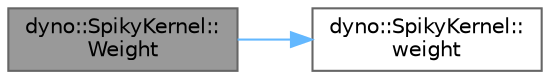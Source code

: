 digraph "dyno::SpikyKernel::Weight"
{
 // LATEX_PDF_SIZE
  bgcolor="transparent";
  edge [fontname=Helvetica,fontsize=10,labelfontname=Helvetica,labelfontsize=10];
  node [fontname=Helvetica,fontsize=10,shape=box,height=0.2,width=0.4];
  rankdir="LR";
  Node1 [id="Node000001",label="dyno::SpikyKernel::\lWeight",height=0.2,width=0.4,color="gray40", fillcolor="grey60", style="filled", fontcolor="black",tooltip=" "];
  Node1 -> Node2 [id="edge1_Node000001_Node000002",color="steelblue1",style="solid",tooltip=" "];
  Node2 [id="Node000002",label="dyno::SpikyKernel::\lweight",height=0.2,width=0.4,color="grey40", fillcolor="white", style="filled",URL="$classdyno_1_1_spiky_kernel.html#a1171e366365a84e7b69a334e0c40e1ce",tooltip=" "];
}
